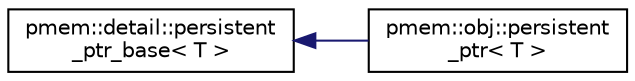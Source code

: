 digraph "Graphical Class Hierarchy"
{
  edge [fontname="Helvetica",fontsize="10",labelfontname="Helvetica",labelfontsize="10"];
  node [fontname="Helvetica",fontsize="10",shape=record];
  rankdir="LR";
  Node1 [label="pmem::detail::persistent\l_ptr_base\< T \>",height=0.2,width=0.4,color="black", fillcolor="white", style="filled",URL="$classpmem_1_1detail_1_1persistent__ptr__base.html",tooltip="Persistent_ptr base class. "];
  Node1 -> Node2 [dir="back",color="midnightblue",fontsize="10",style="solid",fontname="Helvetica"];
  Node2 [label="pmem::obj::persistent\l_ptr\< T \>",height=0.2,width=0.4,color="black", fillcolor="white", style="filled",URL="$classpmem_1_1obj_1_1persistent__ptr.html",tooltip="Persistent pointer class. "];
}
